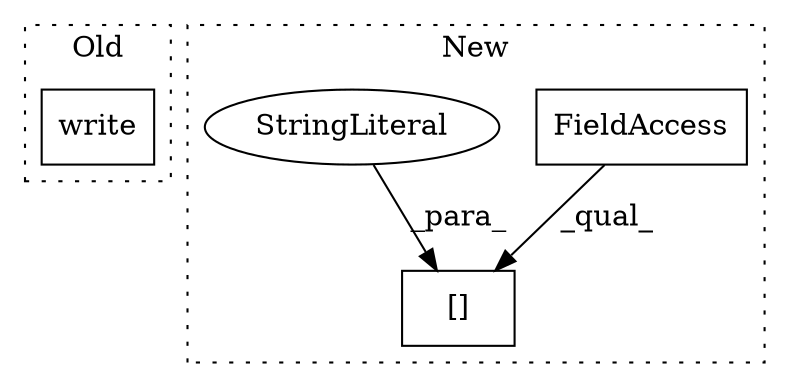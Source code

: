 digraph G {
subgraph cluster0 {
1 [label="write" a="32" s="1370,1416" l="6,1" shape="box"];
label = "Old";
style="dotted";
}
subgraph cluster1 {
2 [label="[]" a="2" s="1222,1281" l="41,1" shape="box"];
3 [label="FieldAccess" a="22" s="1222" l="40" shape="box"];
4 [label="StringLiteral" a="45" s="1263" l="18" shape="ellipse"];
label = "New";
style="dotted";
}
3 -> 2 [label="_qual_"];
4 -> 2 [label="_para_"];
}